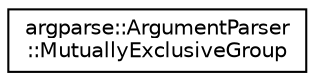 digraph "Graphical Class Hierarchy"
{
 // LATEX_PDF_SIZE
  edge [fontname="Helvetica",fontsize="10",labelfontname="Helvetica",labelfontsize="10"];
  node [fontname="Helvetica",fontsize="10",shape=record];
  rankdir="LR";
  Node0 [label="argparse::ArgumentParser\l::MutuallyExclusiveGroup",height=0.2,width=0.4,color="black", fillcolor="white", style="filled",URL="$classargparse_1_1ArgumentParser_1_1MutuallyExclusiveGroup.html",tooltip=" "];
}
